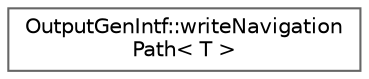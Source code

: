 digraph "Graphical Class Hierarchy"
{
 // INTERACTIVE_SVG=YES
 // LATEX_PDF_SIZE
  bgcolor="transparent";
  edge [fontname=Helvetica,fontsize=10,labelfontname=Helvetica,labelfontsize=10];
  node [fontname=Helvetica,fontsize=10,shape=box,height=0.2,width=0.4];
  rankdir="LR";
  Node0 [label="OutputGenIntf::writeNavigation\lPath\< T \>",height=0.2,width=0.4,color="grey40", fillcolor="white", style="filled",URL="$d6/d90/struct_output_gen_intf_1_1write_navigation_path.html",tooltip=" "];
}
